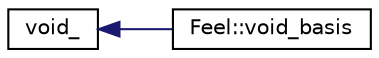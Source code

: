 digraph "Graphical Class Hierarchy"
{
 // LATEX_PDF_SIZE
  edge [fontname="Helvetica",fontsize="10",labelfontname="Helvetica",labelfontsize="10"];
  node [fontname="Helvetica",fontsize="10",shape=record];
  rankdir="LR";
  Node0 [label="void_",height=0.2,width=0.4,color="black", fillcolor="white", style="filled",URL="$classboost_1_1mpl_1_1void__.html",tooltip=" "];
  Node0 -> Node1 [dir="back",color="midnightblue",fontsize="10",style="solid",fontname="Helvetica"];
  Node1 [label="Feel::void_basis",height=0.2,width=0.4,color="black", fillcolor="white", style="filled",URL="$structFeel_1_1void__basis.html",tooltip=" "];
}
